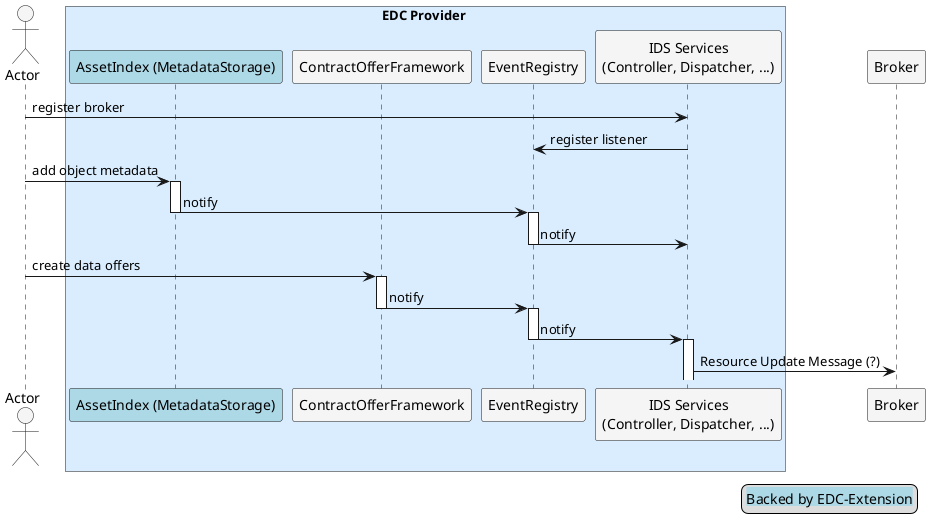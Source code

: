 '
'  Copyright (c) 2021 Daimler TSS GmbH
'
'  This program and the accompanying materials are made available under the
'  terms of the Apache License, Version 2.0 which is available at
'  https://www.apache.org/licenses/LICENSE-2.0
'
'  SPDX-License-Identifier: Apache-2.0
'
'  Contributors:
'       Daimler TSS GmbH - Initial Draft
'
'

@startuml

skinParam NoteBackgroundColor WhiteSmoke
skinParam NoteFontColor Black
skinParam ParticipantBackgroundColor WhiteSmoke
skinParam ActorBackgroundColor WhiteSmoke
skinParam AgentBackgroundColor White
skinParam AgentBorderColor SkyBlue
skinparam shadowing false

!define ConsumerColor f8f2ff
!define ProviderColor d9edff
!define WarningColor Business
!define LeadColor Technology

legend right
 <back:#lightblue>Backed by EDC-Extension</back>
end legend

actor Actor as "Actor"

box EDC Provider #ProviderColor
    participant AssetIndex as "AssetIndex (MetadataStorage)" #lightblue
    participant Framework as "ContractOfferFramework"
    participant EventRegistry as "EventRegistry"
    participant IDS as "IDS Services\n(Controller, Dispatcher, ...)"
end box

participant Broker as "Broker"

Actor -> IDS : register broker
IDS -> EventRegistry : register listener

Actor -> AssetIndex ++: add object metadata
        AssetIndex -> EventRegistry --++: notify
            EventRegistry -> IDS --: notify

Actor -> Framework ++: create data offers
    Framework -> EventRegistry --++ : notify
        EventRegistry -> IDS  --++: notify

IDS -> Broker : Resource Update Message (?)

@enduml
